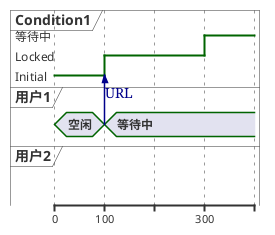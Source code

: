 @startuml

robust "Condition1" as WB
concise "用户1" as WU
concise "用户2" as WU_2

@0
WU is 空闲
WB is Initial

@100
WU -> WB : URL
WU is 等待中
WB is Locked

@300
WB is 等待中
@enduml
